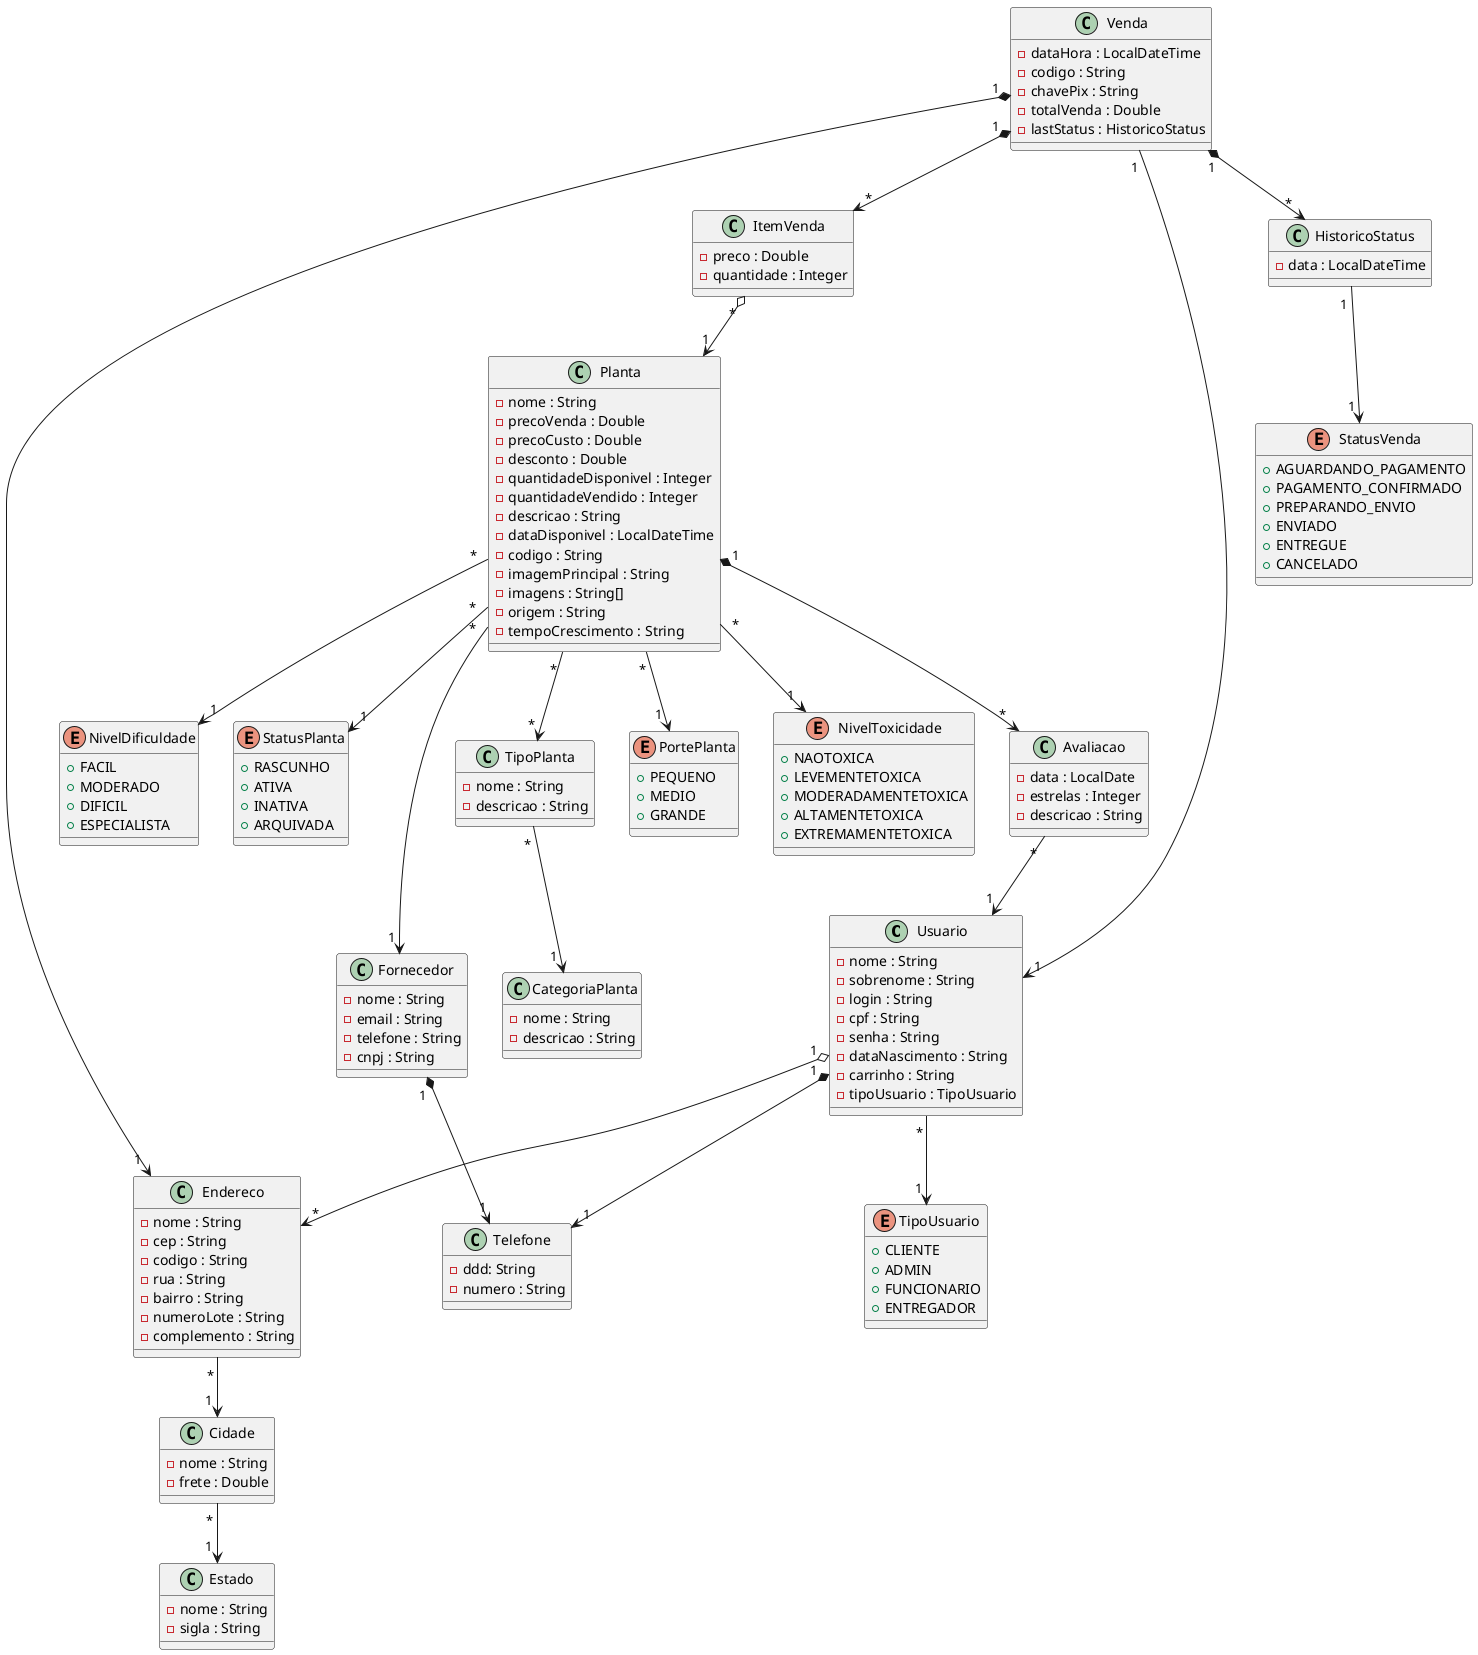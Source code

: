 @startuml TrabalhoTopicos

class Usuario {
  - nome : String
  - sobrenome : String
  - login : String
  - cpf : String
  - senha : String
  - dataNascimento : String
  - carrinho : String
  - tipoUsuario : TipoUsuario
}

Usuario " * " --> " 1 " TipoUsuario
Usuario " 1 " o--> " * " Endereco
Usuario " 1 " *--> " 1 " Telefone

enum TipoUsuario{
  + CLIENTE
  + ADMIN
  + FUNCIONARIO
  + ENTREGADOR
}

class Endereco {
  - nome : String
  - cep : String
  - codigo : String
  - rua : String
  - bairro : String
  - numeroLote : String
  - complemento : String
}

Endereco " * " --> " 1 " Cidade

class Cidade {
  - nome : String
  - frete : Double
}

Cidade " * " --> " 1 " Estado

class Estado {
  - nome : String
  - sigla : String
}

class Fornecedor {
  - nome : String
  - email : String
  - telefone : String
  - cnpj : String
}

Fornecedor " 1 " *--> " 1" Telefone

class CategoriaPlanta {
  - nome : String
  - descricao : String
}

class TipoPlanta {
  - nome : String
  - descricao : String
}

TipoPlanta " * " --> " 1 " CategoriaPlanta

class Planta {
  - nome : String
  - precoVenda : Double
  - precoCusto : Double
  - desconto : Double
  - quantidadeDisponivel : Integer
  - quantidadeVendido : Integer
  - descricao : String
  - dataDisponivel : LocalDateTime
  - codigo : String
  - imagemPrincipal : String
  - imagens : String[]
  - origem : String
  - tempoCrescimento : String
}

Planta " * " --> " 1 " PortePlanta
Planta " * " --> " 1 " NivelToxicidade
Planta " * " --> " 1 " NivelDificuldade
Planta " * " --> " * " TipoPlanta
Planta " * " --> " 1 " StatusPlanta
Planta " * " --> " 1 " Fornecedor

enum NivelToxicidade {
  + NAOTOXICA
  + LEVEMENTETOXICA
  + MODERADAMENTETOXICA
  + ALTAMENTETOXICA
  + EXTREMAMENTETOXICA
}

enum NivelDificuldade {
  + FACIL
  + MODERADO
  + DIFICIL
  + ESPECIALISTA 
}

enum PortePlanta {
  + PEQUENO
  + MEDIO
  + GRANDE
}

enum StatusPlanta {
  + RASCUNHO
  + ATIVA
  + INATIVA
  + ARQUIVADA
}


class ItemVenda {
  - preco : Double
  - quantidade : Integer
}

ItemVenda " * " o--> " 1" Planta


class HistoricoStatus {
  - data : LocalDateTime
}

enum StatusVenda {
  + AGUARDANDO_PAGAMENTO
  + PAGAMENTO_CONFIRMADO
  + PREPARANDO_ENVIO
  + ENVIADO
  + ENTREGUE
  + CANCELADO
}

HistoricoStatus " 1 " --> " 1 " StatusVenda

class Venda {
  - dataHora : LocalDateTime
  - codigo : String
  - chavePix : String
  - totalVenda : Double
  - lastStatus : HistoricoStatus
}

Venda " 1 " *--> " *" ItemVenda
Venda " 1 " *--> " * " HistoricoStatus
Venda " 1 " --> " 1 " Usuario
Venda " 1 " *--> " 1 " Endereco

class Avaliacao {
   - data : LocalDate
   - estrelas : Integer
   - descricao : String
}

Avaliacao " * " --> " 1 " Usuario
Planta " 1 " *--> " * " Avaliacao

class Telefone {
  - ddd: String
  - numero : String
}



@enduml